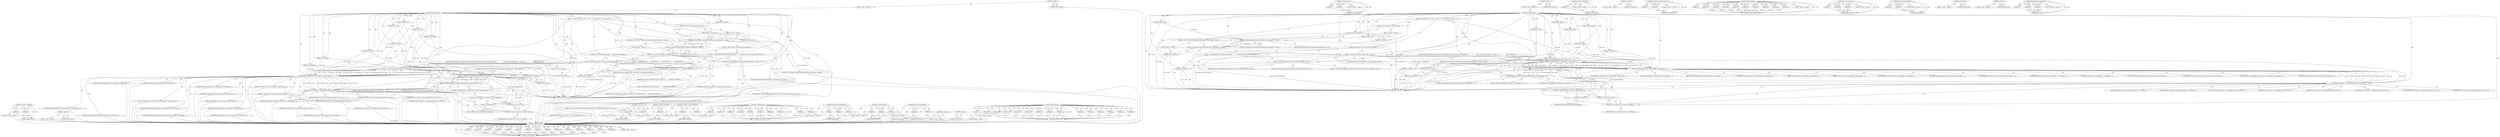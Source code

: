 digraph "ValidateTexFunc" {
vulnerable_131 [label=<(METHOD,ValidateTexFunc)>];
vulnerable_132 [label=<(PARAM,p1)>];
vulnerable_133 [label=<(PARAM,p2)>];
vulnerable_134 [label=<(PARAM,p3)>];
vulnerable_135 [label=<(PARAM,p4)>];
vulnerable_136 [label=<(PARAM,p5)>];
vulnerable_137 [label=<(PARAM,p6)>];
vulnerable_138 [label=<(PARAM,p7)>];
vulnerable_139 [label=<(PARAM,p8)>];
vulnerable_140 [label=<(PARAM,p9)>];
vulnerable_141 [label=<(PARAM,p10)>];
vulnerable_142 [label=<(PARAM,p11)>];
vulnerable_143 [label=<(PARAM,p12)>];
vulnerable_144 [label=<(PARAM,p13)>];
vulnerable_145 [label=<(PARAM,p14)>];
vulnerable_146 [label=<(PARAM,p15)>];
vulnerable_147 [label=<(BLOCK,&lt;empty&gt;,&lt;empty&gt;)>];
vulnerable_148 [label=<(METHOD_RETURN,ANY)>];
vulnerable_176 [label=<(METHOD,&lt;operator&gt;.cast)>];
vulnerable_177 [label=<(PARAM,p1)>];
vulnerable_178 [label=<(PARAM,p2)>];
vulnerable_179 [label=<(BLOCK,&lt;empty&gt;,&lt;empty&gt;)>];
vulnerable_180 [label=<(METHOD_RETURN,ANY)>];
vulnerable_6 [label=<(METHOD,&lt;global&gt;)<SUB>1</SUB>>];
vulnerable_7 [label=<(BLOCK,&lt;empty&gt;,&lt;empty&gt;)<SUB>1</SUB>>];
vulnerable_8 [label=<(METHOD,texSubImage2D)<SUB>1</SUB>>];
vulnerable_9 [label=<(PARAM,GLenum target)<SUB>1</SUB>>];
vulnerable_10 [label=<(PARAM,GLint level)<SUB>2</SUB>>];
vulnerable_11 [label=<(PARAM,GLint xoffset)<SUB>3</SUB>>];
vulnerable_12 [label=<(PARAM,GLint yoffset)<SUB>4</SUB>>];
vulnerable_13 [label=<(PARAM,GLsizei width)<SUB>5</SUB>>];
vulnerable_14 [label=<(PARAM,GLsizei height)<SUB>6</SUB>>];
vulnerable_15 [label=<(PARAM,GLenum format)<SUB>7</SUB>>];
vulnerable_16 [label=<(PARAM,GLenum type)<SUB>8</SUB>>];
vulnerable_17 [label=<(PARAM,GLintptr offset)<SUB>9</SUB>>];
vulnerable_18 [label=<(BLOCK,{
  if (isContextLost())
    return;
  if (!Val...,{
  if (isContextLost())
    return;
  if (!Val...)<SUB>9</SUB>>];
vulnerable_19 [label=<(CONTROL_STRUCTURE,IF,if (isContextLost()))<SUB>10</SUB>>];
vulnerable_20 [label=<(isContextLost,isContextLost())<SUB>10</SUB>>];
vulnerable_21 [label=<(BLOCK,&lt;empty&gt;,&lt;empty&gt;)<SUB>11</SUB>>];
vulnerable_22 [label=<(RETURN,return;,return;)<SUB>11</SUB>>];
vulnerable_23 [label=<(CONTROL_STRUCTURE,IF,if (!ValidateTexture2DBinding(&quot;texSubImage2D&quot;, target)))<SUB>12</SUB>>];
vulnerable_24 [label=<(&lt;operator&gt;.logicalNot,!ValidateTexture2DBinding(&quot;texSubImage2D&quot;, target))<SUB>12</SUB>>];
vulnerable_25 [label=<(ValidateTexture2DBinding,ValidateTexture2DBinding(&quot;texSubImage2D&quot;, target))<SUB>12</SUB>>];
vulnerable_26 [label=<(LITERAL,&quot;texSubImage2D&quot;,ValidateTexture2DBinding(&quot;texSubImage2D&quot;, target))<SUB>12</SUB>>];
vulnerable_27 [label=<(IDENTIFIER,target,ValidateTexture2DBinding(&quot;texSubImage2D&quot;, target))<SUB>12</SUB>>];
vulnerable_28 [label=<(BLOCK,&lt;empty&gt;,&lt;empty&gt;)<SUB>13</SUB>>];
vulnerable_29 [label=<(RETURN,return;,return;)<SUB>13</SUB>>];
vulnerable_30 [label=<(CONTROL_STRUCTURE,IF,if (!bound_pixel_unpack_buffer_))<SUB>14</SUB>>];
vulnerable_31 [label=<(&lt;operator&gt;.logicalNot,!bound_pixel_unpack_buffer_)<SUB>14</SUB>>];
vulnerable_32 [label=<(IDENTIFIER,bound_pixel_unpack_buffer_,!bound_pixel_unpack_buffer_)<SUB>14</SUB>>];
vulnerable_33 [label=<(BLOCK,{
    SynthesizeGLError(GL_INVALID_OPERATION, &quot;...,{
    SynthesizeGLError(GL_INVALID_OPERATION, &quot;...)<SUB>14</SUB>>];
vulnerable_34 [label=<(SynthesizeGLError,SynthesizeGLError(GL_INVALID_OPERATION, &quot;texSub...)<SUB>15</SUB>>];
vulnerable_35 [label=<(IDENTIFIER,GL_INVALID_OPERATION,SynthesizeGLError(GL_INVALID_OPERATION, &quot;texSub...)<SUB>15</SUB>>];
vulnerable_36 [label=<(LITERAL,&quot;texSubImage2D&quot;,SynthesizeGLError(GL_INVALID_OPERATION, &quot;texSub...)<SUB>15</SUB>>];
vulnerable_37 [label=<(LITERAL,&quot;no bound PIXEL_UNPACK_BUFFER&quot;,SynthesizeGLError(GL_INVALID_OPERATION, &quot;texSub...)<SUB>16</SUB>>];
vulnerable_38 [label=<(RETURN,return;,return;)<SUB>17</SUB>>];
vulnerable_39 [label=<(CONTROL_STRUCTURE,IF,if (!ValidateTexFunc(&quot;texSubImage2D&quot;, kTexSubImage, kSourceUnpackBuffer,
                        target, level, 0, width, height, 1, 0, format, type,
                        xoffset, yoffset, 0)))<SUB>19</SUB>>];
vulnerable_40 [label=<(&lt;operator&gt;.logicalNot,!ValidateTexFunc(&quot;texSubImage2D&quot;, kTexSubImage,...)<SUB>19</SUB>>];
vulnerable_41 [label=<(ValidateTexFunc,ValidateTexFunc(&quot;texSubImage2D&quot;, kTexSubImage, ...)<SUB>19</SUB>>];
vulnerable_42 [label=<(LITERAL,&quot;texSubImage2D&quot;,ValidateTexFunc(&quot;texSubImage2D&quot;, kTexSubImage, ...)<SUB>19</SUB>>];
vulnerable_43 [label=<(IDENTIFIER,kTexSubImage,ValidateTexFunc(&quot;texSubImage2D&quot;, kTexSubImage, ...)<SUB>19</SUB>>];
vulnerable_44 [label=<(IDENTIFIER,kSourceUnpackBuffer,ValidateTexFunc(&quot;texSubImage2D&quot;, kTexSubImage, ...)<SUB>19</SUB>>];
vulnerable_45 [label=<(IDENTIFIER,target,ValidateTexFunc(&quot;texSubImage2D&quot;, kTexSubImage, ...)<SUB>20</SUB>>];
vulnerable_46 [label=<(IDENTIFIER,level,ValidateTexFunc(&quot;texSubImage2D&quot;, kTexSubImage, ...)<SUB>20</SUB>>];
vulnerable_47 [label=<(LITERAL,0,ValidateTexFunc(&quot;texSubImage2D&quot;, kTexSubImage, ...)<SUB>20</SUB>>];
vulnerable_48 [label=<(IDENTIFIER,width,ValidateTexFunc(&quot;texSubImage2D&quot;, kTexSubImage, ...)<SUB>20</SUB>>];
vulnerable_49 [label=<(IDENTIFIER,height,ValidateTexFunc(&quot;texSubImage2D&quot;, kTexSubImage, ...)<SUB>20</SUB>>];
vulnerable_50 [label=<(LITERAL,1,ValidateTexFunc(&quot;texSubImage2D&quot;, kTexSubImage, ...)<SUB>20</SUB>>];
vulnerable_51 [label=<(LITERAL,0,ValidateTexFunc(&quot;texSubImage2D&quot;, kTexSubImage, ...)<SUB>20</SUB>>];
vulnerable_52 [label=<(IDENTIFIER,format,ValidateTexFunc(&quot;texSubImage2D&quot;, kTexSubImage, ...)<SUB>20</SUB>>];
vulnerable_53 [label=<(IDENTIFIER,type,ValidateTexFunc(&quot;texSubImage2D&quot;, kTexSubImage, ...)<SUB>20</SUB>>];
vulnerable_54 [label=<(IDENTIFIER,xoffset,ValidateTexFunc(&quot;texSubImage2D&quot;, kTexSubImage, ...)<SUB>21</SUB>>];
vulnerable_55 [label=<(IDENTIFIER,yoffset,ValidateTexFunc(&quot;texSubImage2D&quot;, kTexSubImage, ...)<SUB>21</SUB>>];
vulnerable_56 [label=<(LITERAL,0,ValidateTexFunc(&quot;texSubImage2D&quot;, kTexSubImage, ...)<SUB>21</SUB>>];
vulnerable_57 [label=<(BLOCK,&lt;empty&gt;,&lt;empty&gt;)<SUB>22</SUB>>];
vulnerable_58 [label=<(RETURN,return;,return;)<SUB>22</SUB>>];
vulnerable_59 [label=<(CONTROL_STRUCTURE,IF,if (!ValidateValueFitNonNegInt32(&quot;texSubImage2D&quot;, &quot;offset&quot;, offset)))<SUB>23</SUB>>];
vulnerable_60 [label=<(&lt;operator&gt;.logicalNot,!ValidateValueFitNonNegInt32(&quot;texSubImage2D&quot;, &quot;...)<SUB>23</SUB>>];
vulnerable_61 [label=<(ValidateValueFitNonNegInt32,ValidateValueFitNonNegInt32(&quot;texSubImage2D&quot;, &quot;o...)<SUB>23</SUB>>];
vulnerable_62 [label=<(LITERAL,&quot;texSubImage2D&quot;,ValidateValueFitNonNegInt32(&quot;texSubImage2D&quot;, &quot;o...)<SUB>23</SUB>>];
vulnerable_63 [label=<(LITERAL,&quot;offset&quot;,ValidateValueFitNonNegInt32(&quot;texSubImage2D&quot;, &quot;o...)<SUB>23</SUB>>];
vulnerable_64 [label=<(IDENTIFIER,offset,ValidateValueFitNonNegInt32(&quot;texSubImage2D&quot;, &quot;o...)<SUB>23</SUB>>];
vulnerable_65 [label=<(BLOCK,&lt;empty&gt;,&lt;empty&gt;)<SUB>24</SUB>>];
vulnerable_66 [label=<(RETURN,return;,return;)<SUB>24</SUB>>];
vulnerable_67 [label=<(TexSubImage2D,ContextGL()-&gt;TexSubImage2D(target, level, xoffs...)<SUB>26</SUB>>];
vulnerable_68 [label=<(&lt;operator&gt;.indirectFieldAccess,ContextGL()-&gt;TexSubImage2D)<SUB>26</SUB>>];
vulnerable_69 [label=<(ContextGL,ContextGL())<SUB>26</SUB>>];
vulnerable_70 [label=<(FIELD_IDENTIFIER,TexSubImage2D,TexSubImage2D)<SUB>26</SUB>>];
vulnerable_71 [label=<(IDENTIFIER,target,ContextGL()-&gt;TexSubImage2D(target, level, xoffs...)<SUB>26</SUB>>];
vulnerable_72 [label=<(IDENTIFIER,level,ContextGL()-&gt;TexSubImage2D(target, level, xoffs...)<SUB>26</SUB>>];
vulnerable_73 [label=<(IDENTIFIER,xoffset,ContextGL()-&gt;TexSubImage2D(target, level, xoffs...)<SUB>26</SUB>>];
vulnerable_74 [label=<(IDENTIFIER,yoffset,ContextGL()-&gt;TexSubImage2D(target, level, xoffs...)<SUB>26</SUB>>];
vulnerable_75 [label=<(IDENTIFIER,width,ContextGL()-&gt;TexSubImage2D(target, level, xoffs...)<SUB>26</SUB>>];
vulnerable_76 [label=<(IDENTIFIER,height,ContextGL()-&gt;TexSubImage2D(target, level, xoffs...)<SUB>26</SUB>>];
vulnerable_77 [label=<(IDENTIFIER,format,ContextGL()-&gt;TexSubImage2D(target, level, xoffs...)<SUB>27</SUB>>];
vulnerable_78 [label=<(IDENTIFIER,type,ContextGL()-&gt;TexSubImage2D(target, level, xoffs...)<SUB>27</SUB>>];
vulnerable_79 [label=<(&lt;operator&gt;.cast,reinterpret_cast&lt;const void*&gt;(offset))<SUB>28</SUB>>];
vulnerable_80 [label=<(UNKNOWN,const void*,const void*)<SUB>28</SUB>>];
vulnerable_81 [label=<(IDENTIFIER,offset,reinterpret_cast&lt;const void*&gt;(offset))<SUB>28</SUB>>];
vulnerable_82 [label=<(METHOD_RETURN,void)<SUB>1</SUB>>];
vulnerable_84 [label=<(METHOD_RETURN,ANY)<SUB>1</SUB>>];
vulnerable_116 [label=<(METHOD,&lt;operator&gt;.logicalNot)>];
vulnerable_117 [label=<(PARAM,p1)>];
vulnerable_118 [label=<(BLOCK,&lt;empty&gt;,&lt;empty&gt;)>];
vulnerable_119 [label=<(METHOD_RETURN,ANY)>];
vulnerable_173 [label=<(METHOD,ContextGL)>];
vulnerable_174 [label=<(BLOCK,&lt;empty&gt;,&lt;empty&gt;)>];
vulnerable_175 [label=<(METHOD_RETURN,ANY)>];
vulnerable_168 [label=<(METHOD,&lt;operator&gt;.indirectFieldAccess)>];
vulnerable_169 [label=<(PARAM,p1)>];
vulnerable_170 [label=<(PARAM,p2)>];
vulnerable_171 [label=<(BLOCK,&lt;empty&gt;,&lt;empty&gt;)>];
vulnerable_172 [label=<(METHOD_RETURN,ANY)>];
vulnerable_155 [label=<(METHOD,TexSubImage2D)>];
vulnerable_156 [label=<(PARAM,p1)>];
vulnerable_157 [label=<(PARAM,p2)>];
vulnerable_158 [label=<(PARAM,p3)>];
vulnerable_159 [label=<(PARAM,p4)>];
vulnerable_160 [label=<(PARAM,p5)>];
vulnerable_161 [label=<(PARAM,p6)>];
vulnerable_162 [label=<(PARAM,p7)>];
vulnerable_163 [label=<(PARAM,p8)>];
vulnerable_164 [label=<(PARAM,p9)>];
vulnerable_165 [label=<(PARAM,p10)>];
vulnerable_166 [label=<(BLOCK,&lt;empty&gt;,&lt;empty&gt;)>];
vulnerable_167 [label=<(METHOD_RETURN,ANY)>];
vulnerable_125 [label=<(METHOD,SynthesizeGLError)>];
vulnerable_126 [label=<(PARAM,p1)>];
vulnerable_127 [label=<(PARAM,p2)>];
vulnerable_128 [label=<(PARAM,p3)>];
vulnerable_129 [label=<(BLOCK,&lt;empty&gt;,&lt;empty&gt;)>];
vulnerable_130 [label=<(METHOD_RETURN,ANY)>];
vulnerable_120 [label=<(METHOD,ValidateTexture2DBinding)>];
vulnerable_121 [label=<(PARAM,p1)>];
vulnerable_122 [label=<(PARAM,p2)>];
vulnerable_123 [label=<(BLOCK,&lt;empty&gt;,&lt;empty&gt;)>];
vulnerable_124 [label=<(METHOD_RETURN,ANY)>];
vulnerable_113 [label=<(METHOD,isContextLost)>];
vulnerable_114 [label=<(BLOCK,&lt;empty&gt;,&lt;empty&gt;)>];
vulnerable_115 [label=<(METHOD_RETURN,ANY)>];
vulnerable_107 [label=<(METHOD,&lt;global&gt;)<SUB>1</SUB>>];
vulnerable_108 [label=<(BLOCK,&lt;empty&gt;,&lt;empty&gt;)>];
vulnerable_109 [label=<(METHOD_RETURN,ANY)>];
vulnerable_149 [label=<(METHOD,ValidateValueFitNonNegInt32)>];
vulnerable_150 [label=<(PARAM,p1)>];
vulnerable_151 [label=<(PARAM,p2)>];
vulnerable_152 [label=<(PARAM,p3)>];
vulnerable_153 [label=<(BLOCK,&lt;empty&gt;,&lt;empty&gt;)>];
vulnerable_154 [label=<(METHOD_RETURN,ANY)>];
fixed_143 [label=<(METHOD,&lt;operator&gt;.logicalOr)>];
fixed_144 [label=<(PARAM,p1)>];
fixed_145 [label=<(PARAM,p2)>];
fixed_146 [label=<(BLOCK,&lt;empty&gt;,&lt;empty&gt;)>];
fixed_147 [label=<(METHOD_RETURN,ANY)>];
fixed_190 [label=<(METHOD,ContextGL)>];
fixed_191 [label=<(BLOCK,&lt;empty&gt;,&lt;empty&gt;)>];
fixed_192 [label=<(METHOD_RETURN,ANY)>];
fixed_6 [label=<(METHOD,&lt;global&gt;)<SUB>1</SUB>>];
fixed_7 [label=<(BLOCK,&lt;empty&gt;,&lt;empty&gt;)<SUB>1</SUB>>];
fixed_8 [label=<(METHOD,texSubImage2D)<SUB>1</SUB>>];
fixed_9 [label=<(PARAM,GLenum target)<SUB>1</SUB>>];
fixed_10 [label=<(PARAM,GLint level)<SUB>2</SUB>>];
fixed_11 [label=<(PARAM,GLint xoffset)<SUB>3</SUB>>];
fixed_12 [label=<(PARAM,GLint yoffset)<SUB>4</SUB>>];
fixed_13 [label=<(PARAM,GLsizei width)<SUB>5</SUB>>];
fixed_14 [label=<(PARAM,GLsizei height)<SUB>6</SUB>>];
fixed_15 [label=<(PARAM,GLenum format)<SUB>7</SUB>>];
fixed_16 [label=<(PARAM,GLenum type)<SUB>8</SUB>>];
fixed_17 [label=<(PARAM,GLintptr offset)<SUB>9</SUB>>];
fixed_18 [label=<(BLOCK,{
  if (isContextLost())
    return;
  if (!Val...,{
  if (isContextLost())
    return;
  if (!Val...)<SUB>9</SUB>>];
fixed_19 [label=<(CONTROL_STRUCTURE,IF,if (isContextLost()))<SUB>10</SUB>>];
fixed_20 [label=<(isContextLost,isContextLost())<SUB>10</SUB>>];
fixed_21 [label=<(BLOCK,&lt;empty&gt;,&lt;empty&gt;)<SUB>11</SUB>>];
fixed_22 [label=<(RETURN,return;,return;)<SUB>11</SUB>>];
fixed_23 [label=<(CONTROL_STRUCTURE,IF,if (!ValidateTexture2DBinding(&quot;texSubImage2D&quot;, target)))<SUB>12</SUB>>];
fixed_24 [label=<(&lt;operator&gt;.logicalNot,!ValidateTexture2DBinding(&quot;texSubImage2D&quot;, target))<SUB>12</SUB>>];
fixed_25 [label=<(ValidateTexture2DBinding,ValidateTexture2DBinding(&quot;texSubImage2D&quot;, target))<SUB>12</SUB>>];
fixed_26 [label=<(LITERAL,&quot;texSubImage2D&quot;,ValidateTexture2DBinding(&quot;texSubImage2D&quot;, target))<SUB>12</SUB>>];
fixed_27 [label=<(IDENTIFIER,target,ValidateTexture2DBinding(&quot;texSubImage2D&quot;, target))<SUB>12</SUB>>];
fixed_28 [label=<(BLOCK,&lt;empty&gt;,&lt;empty&gt;)<SUB>13</SUB>>];
fixed_29 [label=<(RETURN,return;,return;)<SUB>13</SUB>>];
fixed_30 [label=<(CONTROL_STRUCTURE,IF,if (!bound_pixel_unpack_buffer_))<SUB>14</SUB>>];
fixed_31 [label=<(&lt;operator&gt;.logicalNot,!bound_pixel_unpack_buffer_)<SUB>14</SUB>>];
fixed_32 [label=<(IDENTIFIER,bound_pixel_unpack_buffer_,!bound_pixel_unpack_buffer_)<SUB>14</SUB>>];
fixed_33 [label=<(BLOCK,{
    SynthesizeGLError(GL_INVALID_OPERATION, &quot;...,{
    SynthesizeGLError(GL_INVALID_OPERATION, &quot;...)<SUB>14</SUB>>];
fixed_34 [label=<(SynthesizeGLError,SynthesizeGLError(GL_INVALID_OPERATION, &quot;texSub...)<SUB>15</SUB>>];
fixed_35 [label=<(IDENTIFIER,GL_INVALID_OPERATION,SynthesizeGLError(GL_INVALID_OPERATION, &quot;texSub...)<SUB>15</SUB>>];
fixed_36 [label=<(LITERAL,&quot;texSubImage2D&quot;,SynthesizeGLError(GL_INVALID_OPERATION, &quot;texSub...)<SUB>15</SUB>>];
fixed_37 [label=<(LITERAL,&quot;no bound PIXEL_UNPACK_BUFFER&quot;,SynthesizeGLError(GL_INVALID_OPERATION, &quot;texSub...)<SUB>16</SUB>>];
fixed_38 [label=<(RETURN,return;,return;)<SUB>17</SUB>>];
fixed_39 [label=<(CONTROL_STRUCTURE,IF,if (unpack_flip_y_ || unpack_premultiply_alpha_))<SUB>19</SUB>>];
fixed_40 [label=<(&lt;operator&gt;.logicalOr,unpack_flip_y_ || unpack_premultiply_alpha_)<SUB>19</SUB>>];
fixed_41 [label=<(IDENTIFIER,unpack_flip_y_,unpack_flip_y_ || unpack_premultiply_alpha_)<SUB>19</SUB>>];
fixed_42 [label=<(IDENTIFIER,unpack_premultiply_alpha_,unpack_flip_y_ || unpack_premultiply_alpha_)<SUB>19</SUB>>];
fixed_43 [label=<(BLOCK,{
    SynthesizeGLError(
        GL_INVALID_OPE...,{
    SynthesizeGLError(
        GL_INVALID_OPE...)<SUB>19</SUB>>];
fixed_44 [label=<(SynthesizeGLError,SynthesizeGLError(
        GL_INVALID_OPERATION...)<SUB>20</SUB>>];
fixed_45 [label=<(IDENTIFIER,GL_INVALID_OPERATION,SynthesizeGLError(
        GL_INVALID_OPERATION...)<SUB>21</SUB>>];
fixed_46 [label=<(LITERAL,&quot;texSubImage2D&quot;,SynthesizeGLError(
        GL_INVALID_OPERATION...)<SUB>21</SUB>>];
fixed_47 [label=<(LITERAL,&quot;FLIP_Y or PREMULTIPLY_ALPHA isn't allowed whil...,SynthesizeGLError(
        GL_INVALID_OPERATION...)<SUB>22</SUB>>];
fixed_48 [label=<(RETURN,return;,return;)<SUB>23</SUB>>];
fixed_49 [label=<(CONTROL_STRUCTURE,IF,if (!ValidateTexFunc(&quot;texSubImage2D&quot;, kTexSubImage, kSourceUnpackBuffer,
                        target, level, 0, width, height, 1, 0, format, type,
                        xoffset, yoffset, 0)))<SUB>25</SUB>>];
fixed_50 [label=<(&lt;operator&gt;.logicalNot,!ValidateTexFunc(&quot;texSubImage2D&quot;, kTexSubImage,...)<SUB>25</SUB>>];
fixed_51 [label=<(ValidateTexFunc,ValidateTexFunc(&quot;texSubImage2D&quot;, kTexSubImage, ...)<SUB>25</SUB>>];
fixed_52 [label=<(LITERAL,&quot;texSubImage2D&quot;,ValidateTexFunc(&quot;texSubImage2D&quot;, kTexSubImage, ...)<SUB>25</SUB>>];
fixed_53 [label=<(IDENTIFIER,kTexSubImage,ValidateTexFunc(&quot;texSubImage2D&quot;, kTexSubImage, ...)<SUB>25</SUB>>];
fixed_54 [label=<(IDENTIFIER,kSourceUnpackBuffer,ValidateTexFunc(&quot;texSubImage2D&quot;, kTexSubImage, ...)<SUB>25</SUB>>];
fixed_55 [label=<(IDENTIFIER,target,ValidateTexFunc(&quot;texSubImage2D&quot;, kTexSubImage, ...)<SUB>26</SUB>>];
fixed_56 [label=<(IDENTIFIER,level,ValidateTexFunc(&quot;texSubImage2D&quot;, kTexSubImage, ...)<SUB>26</SUB>>];
fixed_57 [label=<(LITERAL,0,ValidateTexFunc(&quot;texSubImage2D&quot;, kTexSubImage, ...)<SUB>26</SUB>>];
fixed_58 [label=<(IDENTIFIER,width,ValidateTexFunc(&quot;texSubImage2D&quot;, kTexSubImage, ...)<SUB>26</SUB>>];
fixed_59 [label=<(IDENTIFIER,height,ValidateTexFunc(&quot;texSubImage2D&quot;, kTexSubImage, ...)<SUB>26</SUB>>];
fixed_60 [label=<(LITERAL,1,ValidateTexFunc(&quot;texSubImage2D&quot;, kTexSubImage, ...)<SUB>26</SUB>>];
fixed_61 [label=<(LITERAL,0,ValidateTexFunc(&quot;texSubImage2D&quot;, kTexSubImage, ...)<SUB>26</SUB>>];
fixed_62 [label=<(IDENTIFIER,format,ValidateTexFunc(&quot;texSubImage2D&quot;, kTexSubImage, ...)<SUB>26</SUB>>];
fixed_63 [label=<(IDENTIFIER,type,ValidateTexFunc(&quot;texSubImage2D&quot;, kTexSubImage, ...)<SUB>26</SUB>>];
fixed_64 [label=<(IDENTIFIER,xoffset,ValidateTexFunc(&quot;texSubImage2D&quot;, kTexSubImage, ...)<SUB>27</SUB>>];
fixed_65 [label=<(IDENTIFIER,yoffset,ValidateTexFunc(&quot;texSubImage2D&quot;, kTexSubImage, ...)<SUB>27</SUB>>];
fixed_66 [label=<(LITERAL,0,ValidateTexFunc(&quot;texSubImage2D&quot;, kTexSubImage, ...)<SUB>27</SUB>>];
fixed_67 [label=<(BLOCK,&lt;empty&gt;,&lt;empty&gt;)<SUB>28</SUB>>];
fixed_68 [label=<(RETURN,return;,return;)<SUB>28</SUB>>];
fixed_69 [label=<(CONTROL_STRUCTURE,IF,if (!ValidateValueFitNonNegInt32(&quot;texSubImage2D&quot;, &quot;offset&quot;, offset)))<SUB>29</SUB>>];
fixed_70 [label=<(&lt;operator&gt;.logicalNot,!ValidateValueFitNonNegInt32(&quot;texSubImage2D&quot;, &quot;...)<SUB>29</SUB>>];
fixed_71 [label=<(ValidateValueFitNonNegInt32,ValidateValueFitNonNegInt32(&quot;texSubImage2D&quot;, &quot;o...)<SUB>29</SUB>>];
fixed_72 [label=<(LITERAL,&quot;texSubImage2D&quot;,ValidateValueFitNonNegInt32(&quot;texSubImage2D&quot;, &quot;o...)<SUB>29</SUB>>];
fixed_73 [label=<(LITERAL,&quot;offset&quot;,ValidateValueFitNonNegInt32(&quot;texSubImage2D&quot;, &quot;o...)<SUB>29</SUB>>];
fixed_74 [label=<(IDENTIFIER,offset,ValidateValueFitNonNegInt32(&quot;texSubImage2D&quot;, &quot;o...)<SUB>29</SUB>>];
fixed_75 [label=<(BLOCK,&lt;empty&gt;,&lt;empty&gt;)<SUB>30</SUB>>];
fixed_76 [label=<(RETURN,return;,return;)<SUB>30</SUB>>];
fixed_77 [label=<(TexSubImage2D,ContextGL()-&gt;TexSubImage2D(target, level, xoffs...)<SUB>32</SUB>>];
fixed_78 [label=<(&lt;operator&gt;.indirectFieldAccess,ContextGL()-&gt;TexSubImage2D)<SUB>32</SUB>>];
fixed_79 [label=<(ContextGL,ContextGL())<SUB>32</SUB>>];
fixed_80 [label=<(FIELD_IDENTIFIER,TexSubImage2D,TexSubImage2D)<SUB>32</SUB>>];
fixed_81 [label=<(IDENTIFIER,target,ContextGL()-&gt;TexSubImage2D(target, level, xoffs...)<SUB>32</SUB>>];
fixed_82 [label=<(IDENTIFIER,level,ContextGL()-&gt;TexSubImage2D(target, level, xoffs...)<SUB>32</SUB>>];
fixed_83 [label=<(IDENTIFIER,xoffset,ContextGL()-&gt;TexSubImage2D(target, level, xoffs...)<SUB>32</SUB>>];
fixed_84 [label=<(IDENTIFIER,yoffset,ContextGL()-&gt;TexSubImage2D(target, level, xoffs...)<SUB>32</SUB>>];
fixed_85 [label=<(IDENTIFIER,width,ContextGL()-&gt;TexSubImage2D(target, level, xoffs...)<SUB>32</SUB>>];
fixed_86 [label=<(IDENTIFIER,height,ContextGL()-&gt;TexSubImage2D(target, level, xoffs...)<SUB>32</SUB>>];
fixed_87 [label=<(IDENTIFIER,format,ContextGL()-&gt;TexSubImage2D(target, level, xoffs...)<SUB>33</SUB>>];
fixed_88 [label=<(IDENTIFIER,type,ContextGL()-&gt;TexSubImage2D(target, level, xoffs...)<SUB>33</SUB>>];
fixed_89 [label=<(&lt;operator&gt;.cast,reinterpret_cast&lt;const void*&gt;(offset))<SUB>34</SUB>>];
fixed_90 [label=<(UNKNOWN,const void*,const void*)<SUB>34</SUB>>];
fixed_91 [label=<(IDENTIFIER,offset,reinterpret_cast&lt;const void*&gt;(offset))<SUB>34</SUB>>];
fixed_92 [label=<(METHOD_RETURN,void)<SUB>1</SUB>>];
fixed_94 [label=<(METHOD_RETURN,ANY)<SUB>1</SUB>>];
fixed_193 [label=<(METHOD,&lt;operator&gt;.cast)>];
fixed_194 [label=<(PARAM,p1)>];
fixed_195 [label=<(PARAM,p2)>];
fixed_196 [label=<(BLOCK,&lt;empty&gt;,&lt;empty&gt;)>];
fixed_197 [label=<(METHOD_RETURN,ANY)>];
fixed_128 [label=<(METHOD,&lt;operator&gt;.logicalNot)>];
fixed_129 [label=<(PARAM,p1)>];
fixed_130 [label=<(BLOCK,&lt;empty&gt;,&lt;empty&gt;)>];
fixed_131 [label=<(METHOD_RETURN,ANY)>];
fixed_185 [label=<(METHOD,&lt;operator&gt;.indirectFieldAccess)>];
fixed_186 [label=<(PARAM,p1)>];
fixed_187 [label=<(PARAM,p2)>];
fixed_188 [label=<(BLOCK,&lt;empty&gt;,&lt;empty&gt;)>];
fixed_189 [label=<(METHOD_RETURN,ANY)>];
fixed_172 [label=<(METHOD,TexSubImage2D)>];
fixed_173 [label=<(PARAM,p1)>];
fixed_174 [label=<(PARAM,p2)>];
fixed_175 [label=<(PARAM,p3)>];
fixed_176 [label=<(PARAM,p4)>];
fixed_177 [label=<(PARAM,p5)>];
fixed_178 [label=<(PARAM,p6)>];
fixed_179 [label=<(PARAM,p7)>];
fixed_180 [label=<(PARAM,p8)>];
fixed_181 [label=<(PARAM,p9)>];
fixed_182 [label=<(PARAM,p10)>];
fixed_183 [label=<(BLOCK,&lt;empty&gt;,&lt;empty&gt;)>];
fixed_184 [label=<(METHOD_RETURN,ANY)>];
fixed_166 [label=<(METHOD,ValidateValueFitNonNegInt32)>];
fixed_167 [label=<(PARAM,p1)>];
fixed_168 [label=<(PARAM,p2)>];
fixed_169 [label=<(PARAM,p3)>];
fixed_170 [label=<(BLOCK,&lt;empty&gt;,&lt;empty&gt;)>];
fixed_171 [label=<(METHOD_RETURN,ANY)>];
fixed_137 [label=<(METHOD,SynthesizeGLError)>];
fixed_138 [label=<(PARAM,p1)>];
fixed_139 [label=<(PARAM,p2)>];
fixed_140 [label=<(PARAM,p3)>];
fixed_141 [label=<(BLOCK,&lt;empty&gt;,&lt;empty&gt;)>];
fixed_142 [label=<(METHOD_RETURN,ANY)>];
fixed_132 [label=<(METHOD,ValidateTexture2DBinding)>];
fixed_133 [label=<(PARAM,p1)>];
fixed_134 [label=<(PARAM,p2)>];
fixed_135 [label=<(BLOCK,&lt;empty&gt;,&lt;empty&gt;)>];
fixed_136 [label=<(METHOD_RETURN,ANY)>];
fixed_125 [label=<(METHOD,isContextLost)>];
fixed_126 [label=<(BLOCK,&lt;empty&gt;,&lt;empty&gt;)>];
fixed_127 [label=<(METHOD_RETURN,ANY)>];
fixed_119 [label=<(METHOD,&lt;global&gt;)<SUB>1</SUB>>];
fixed_120 [label=<(BLOCK,&lt;empty&gt;,&lt;empty&gt;)>];
fixed_121 [label=<(METHOD_RETURN,ANY)>];
fixed_148 [label=<(METHOD,ValidateTexFunc)>];
fixed_149 [label=<(PARAM,p1)>];
fixed_150 [label=<(PARAM,p2)>];
fixed_151 [label=<(PARAM,p3)>];
fixed_152 [label=<(PARAM,p4)>];
fixed_153 [label=<(PARAM,p5)>];
fixed_154 [label=<(PARAM,p6)>];
fixed_155 [label=<(PARAM,p7)>];
fixed_156 [label=<(PARAM,p8)>];
fixed_157 [label=<(PARAM,p9)>];
fixed_158 [label=<(PARAM,p10)>];
fixed_159 [label=<(PARAM,p11)>];
fixed_160 [label=<(PARAM,p12)>];
fixed_161 [label=<(PARAM,p13)>];
fixed_162 [label=<(PARAM,p14)>];
fixed_163 [label=<(PARAM,p15)>];
fixed_164 [label=<(BLOCK,&lt;empty&gt;,&lt;empty&gt;)>];
fixed_165 [label=<(METHOD_RETURN,ANY)>];
vulnerable_131 -> vulnerable_132  [key=0, label="AST: "];
vulnerable_131 -> vulnerable_132  [key=1, label="DDG: "];
vulnerable_131 -> vulnerable_147  [key=0, label="AST: "];
vulnerable_131 -> vulnerable_133  [key=0, label="AST: "];
vulnerable_131 -> vulnerable_133  [key=1, label="DDG: "];
vulnerable_131 -> vulnerable_148  [key=0, label="AST: "];
vulnerable_131 -> vulnerable_148  [key=1, label="CFG: "];
vulnerable_131 -> vulnerable_134  [key=0, label="AST: "];
vulnerable_131 -> vulnerable_134  [key=1, label="DDG: "];
vulnerable_131 -> vulnerable_135  [key=0, label="AST: "];
vulnerable_131 -> vulnerable_135  [key=1, label="DDG: "];
vulnerable_131 -> vulnerable_136  [key=0, label="AST: "];
vulnerable_131 -> vulnerable_136  [key=1, label="DDG: "];
vulnerable_131 -> vulnerable_137  [key=0, label="AST: "];
vulnerable_131 -> vulnerable_137  [key=1, label="DDG: "];
vulnerable_131 -> vulnerable_138  [key=0, label="AST: "];
vulnerable_131 -> vulnerable_138  [key=1, label="DDG: "];
vulnerable_131 -> vulnerable_139  [key=0, label="AST: "];
vulnerable_131 -> vulnerable_139  [key=1, label="DDG: "];
vulnerable_131 -> vulnerable_140  [key=0, label="AST: "];
vulnerable_131 -> vulnerable_140  [key=1, label="DDG: "];
vulnerable_131 -> vulnerable_141  [key=0, label="AST: "];
vulnerable_131 -> vulnerable_141  [key=1, label="DDG: "];
vulnerable_131 -> vulnerable_142  [key=0, label="AST: "];
vulnerable_131 -> vulnerable_142  [key=1, label="DDG: "];
vulnerable_131 -> vulnerable_143  [key=0, label="AST: "];
vulnerable_131 -> vulnerable_143  [key=1, label="DDG: "];
vulnerable_131 -> vulnerable_144  [key=0, label="AST: "];
vulnerable_131 -> vulnerable_144  [key=1, label="DDG: "];
vulnerable_131 -> vulnerable_145  [key=0, label="AST: "];
vulnerable_131 -> vulnerable_145  [key=1, label="DDG: "];
vulnerable_131 -> vulnerable_146  [key=0, label="AST: "];
vulnerable_131 -> vulnerable_146  [key=1, label="DDG: "];
vulnerable_132 -> vulnerable_148  [key=0, label="DDG: p1"];
vulnerable_133 -> vulnerable_148  [key=0, label="DDG: p2"];
vulnerable_134 -> vulnerable_148  [key=0, label="DDG: p3"];
vulnerable_135 -> vulnerable_148  [key=0, label="DDG: p4"];
vulnerable_136 -> vulnerable_148  [key=0, label="DDG: p5"];
vulnerable_137 -> vulnerable_148  [key=0, label="DDG: p6"];
vulnerable_138 -> vulnerable_148  [key=0, label="DDG: p7"];
vulnerable_139 -> vulnerable_148  [key=0, label="DDG: p8"];
vulnerable_140 -> vulnerable_148  [key=0, label="DDG: p9"];
vulnerable_141 -> vulnerable_148  [key=0, label="DDG: p10"];
vulnerable_142 -> vulnerable_148  [key=0, label="DDG: p11"];
vulnerable_143 -> vulnerable_148  [key=0, label="DDG: p12"];
vulnerable_144 -> vulnerable_148  [key=0, label="DDG: p13"];
vulnerable_145 -> vulnerable_148  [key=0, label="DDG: p14"];
vulnerable_146 -> vulnerable_148  [key=0, label="DDG: p15"];
vulnerable_176 -> vulnerable_177  [key=0, label="AST: "];
vulnerable_176 -> vulnerable_177  [key=1, label="DDG: "];
vulnerable_176 -> vulnerable_179  [key=0, label="AST: "];
vulnerable_176 -> vulnerable_178  [key=0, label="AST: "];
vulnerable_176 -> vulnerable_178  [key=1, label="DDG: "];
vulnerable_176 -> vulnerable_180  [key=0, label="AST: "];
vulnerable_176 -> vulnerable_180  [key=1, label="CFG: "];
vulnerable_177 -> vulnerable_180  [key=0, label="DDG: p1"];
vulnerable_178 -> vulnerable_180  [key=0, label="DDG: p2"];
vulnerable_6 -> vulnerable_7  [key=0, label="AST: "];
vulnerable_6 -> vulnerable_84  [key=0, label="AST: "];
vulnerable_6 -> vulnerable_84  [key=1, label="CFG: "];
vulnerable_7 -> vulnerable_8  [key=0, label="AST: "];
vulnerable_8 -> vulnerable_9  [key=0, label="AST: "];
vulnerable_8 -> vulnerable_9  [key=1, label="DDG: "];
vulnerable_8 -> vulnerable_10  [key=0, label="AST: "];
vulnerable_8 -> vulnerable_10  [key=1, label="DDG: "];
vulnerable_8 -> vulnerable_11  [key=0, label="AST: "];
vulnerable_8 -> vulnerable_11  [key=1, label="DDG: "];
vulnerable_8 -> vulnerable_12  [key=0, label="AST: "];
vulnerable_8 -> vulnerable_12  [key=1, label="DDG: "];
vulnerable_8 -> vulnerable_13  [key=0, label="AST: "];
vulnerable_8 -> vulnerable_13  [key=1, label="DDG: "];
vulnerable_8 -> vulnerable_14  [key=0, label="AST: "];
vulnerable_8 -> vulnerable_14  [key=1, label="DDG: "];
vulnerable_8 -> vulnerable_15  [key=0, label="AST: "];
vulnerable_8 -> vulnerable_15  [key=1, label="DDG: "];
vulnerable_8 -> vulnerable_16  [key=0, label="AST: "];
vulnerable_8 -> vulnerable_16  [key=1, label="DDG: "];
vulnerable_8 -> vulnerable_17  [key=0, label="AST: "];
vulnerable_8 -> vulnerable_17  [key=1, label="DDG: "];
vulnerable_8 -> vulnerable_18  [key=0, label="AST: "];
vulnerable_8 -> vulnerable_82  [key=0, label="AST: "];
vulnerable_8 -> vulnerable_20  [key=0, label="CFG: "];
vulnerable_8 -> vulnerable_20  [key=1, label="DDG: "];
vulnerable_8 -> vulnerable_67  [key=0, label="DDG: "];
vulnerable_8 -> vulnerable_22  [key=0, label="DDG: "];
vulnerable_8 -> vulnerable_29  [key=0, label="DDG: "];
vulnerable_8 -> vulnerable_31  [key=0, label="DDG: "];
vulnerable_8 -> vulnerable_38  [key=0, label="DDG: "];
vulnerable_8 -> vulnerable_58  [key=0, label="DDG: "];
vulnerable_8 -> vulnerable_66  [key=0, label="DDG: "];
vulnerable_8 -> vulnerable_79  [key=0, label="DDG: "];
vulnerable_8 -> vulnerable_25  [key=0, label="DDG: "];
vulnerable_8 -> vulnerable_34  [key=0, label="DDG: "];
vulnerable_8 -> vulnerable_41  [key=0, label="DDG: "];
vulnerable_8 -> vulnerable_61  [key=0, label="DDG: "];
vulnerable_9 -> vulnerable_82  [key=0, label="DDG: target"];
vulnerable_9 -> vulnerable_25  [key=0, label="DDG: target"];
vulnerable_10 -> vulnerable_82  [key=0, label="DDG: level"];
vulnerable_10 -> vulnerable_41  [key=0, label="DDG: level"];
vulnerable_11 -> vulnerable_82  [key=0, label="DDG: xoffset"];
vulnerable_11 -> vulnerable_41  [key=0, label="DDG: xoffset"];
vulnerable_12 -> vulnerable_82  [key=0, label="DDG: yoffset"];
vulnerable_12 -> vulnerable_41  [key=0, label="DDG: yoffset"];
vulnerable_13 -> vulnerable_82  [key=0, label="DDG: width"];
vulnerable_13 -> vulnerable_41  [key=0, label="DDG: width"];
vulnerable_14 -> vulnerable_82  [key=0, label="DDG: height"];
vulnerable_14 -> vulnerable_41  [key=0, label="DDG: height"];
vulnerable_15 -> vulnerable_82  [key=0, label="DDG: format"];
vulnerable_15 -> vulnerable_41  [key=0, label="DDG: format"];
vulnerable_16 -> vulnerable_82  [key=0, label="DDG: type"];
vulnerable_16 -> vulnerable_41  [key=0, label="DDG: type"];
vulnerable_17 -> vulnerable_82  [key=0, label="DDG: offset"];
vulnerable_17 -> vulnerable_61  [key=0, label="DDG: offset"];
vulnerable_18 -> vulnerable_19  [key=0, label="AST: "];
vulnerable_18 -> vulnerable_23  [key=0, label="AST: "];
vulnerable_18 -> vulnerable_30  [key=0, label="AST: "];
vulnerable_18 -> vulnerable_39  [key=0, label="AST: "];
vulnerable_18 -> vulnerable_59  [key=0, label="AST: "];
vulnerable_18 -> vulnerable_67  [key=0, label="AST: "];
vulnerable_19 -> vulnerable_20  [key=0, label="AST: "];
vulnerable_19 -> vulnerable_21  [key=0, label="AST: "];
vulnerable_20 -> vulnerable_22  [key=0, label="CFG: "];
vulnerable_20 -> vulnerable_22  [key=1, label="CDG: "];
vulnerable_20 -> vulnerable_25  [key=0, label="CFG: "];
vulnerable_20 -> vulnerable_25  [key=1, label="CDG: "];
vulnerable_20 -> vulnerable_82  [key=0, label="DDG: isContextLost()"];
vulnerable_20 -> vulnerable_24  [key=0, label="CDG: "];
vulnerable_21 -> vulnerable_22  [key=0, label="AST: "];
vulnerable_22 -> vulnerable_82  [key=0, label="CFG: "];
vulnerable_22 -> vulnerable_82  [key=1, label="DDG: &lt;RET&gt;"];
vulnerable_23 -> vulnerable_24  [key=0, label="AST: "];
vulnerable_23 -> vulnerable_28  [key=0, label="AST: "];
vulnerable_24 -> vulnerable_25  [key=0, label="AST: "];
vulnerable_24 -> vulnerable_29  [key=0, label="CFG: "];
vulnerable_24 -> vulnerable_29  [key=1, label="CDG: "];
vulnerable_24 -> vulnerable_31  [key=0, label="CFG: "];
vulnerable_24 -> vulnerable_31  [key=1, label="CDG: "];
vulnerable_25 -> vulnerable_26  [key=0, label="AST: "];
vulnerable_25 -> vulnerable_27  [key=0, label="AST: "];
vulnerable_25 -> vulnerable_24  [key=0, label="CFG: "];
vulnerable_25 -> vulnerable_24  [key=1, label="DDG: &quot;texSubImage2D&quot;"];
vulnerable_25 -> vulnerable_24  [key=2, label="DDG: target"];
vulnerable_25 -> vulnerable_41  [key=0, label="DDG: target"];
vulnerable_28 -> vulnerable_29  [key=0, label="AST: "];
vulnerable_29 -> vulnerable_82  [key=0, label="CFG: "];
vulnerable_29 -> vulnerable_82  [key=1, label="DDG: &lt;RET&gt;"];
vulnerable_30 -> vulnerable_31  [key=0, label="AST: "];
vulnerable_30 -> vulnerable_33  [key=0, label="AST: "];
vulnerable_31 -> vulnerable_32  [key=0, label="AST: "];
vulnerable_31 -> vulnerable_34  [key=0, label="CFG: "];
vulnerable_31 -> vulnerable_34  [key=1, label="CDG: "];
vulnerable_31 -> vulnerable_41  [key=0, label="CFG: "];
vulnerable_31 -> vulnerable_41  [key=1, label="CDG: "];
vulnerable_31 -> vulnerable_82  [key=0, label="DDG: bound_pixel_unpack_buffer_"];
vulnerable_31 -> vulnerable_38  [key=0, label="CDG: "];
vulnerable_31 -> vulnerable_40  [key=0, label="CDG: "];
vulnerable_33 -> vulnerable_34  [key=0, label="AST: "];
vulnerable_33 -> vulnerable_38  [key=0, label="AST: "];
vulnerable_34 -> vulnerable_35  [key=0, label="AST: "];
vulnerable_34 -> vulnerable_36  [key=0, label="AST: "];
vulnerable_34 -> vulnerable_37  [key=0, label="AST: "];
vulnerable_34 -> vulnerable_38  [key=0, label="CFG: "];
vulnerable_34 -> vulnerable_82  [key=0, label="DDG: GL_INVALID_OPERATION"];
vulnerable_38 -> vulnerable_82  [key=0, label="CFG: "];
vulnerable_38 -> vulnerable_82  [key=1, label="DDG: &lt;RET&gt;"];
vulnerable_39 -> vulnerable_40  [key=0, label="AST: "];
vulnerable_39 -> vulnerable_57  [key=0, label="AST: "];
vulnerable_40 -> vulnerable_41  [key=0, label="AST: "];
vulnerable_40 -> vulnerable_58  [key=0, label="CFG: "];
vulnerable_40 -> vulnerable_58  [key=1, label="CDG: "];
vulnerable_40 -> vulnerable_61  [key=0, label="CFG: "];
vulnerable_40 -> vulnerable_61  [key=1, label="CDG: "];
vulnerable_40 -> vulnerable_60  [key=0, label="CDG: "];
vulnerable_41 -> vulnerable_42  [key=0, label="AST: "];
vulnerable_41 -> vulnerable_43  [key=0, label="AST: "];
vulnerable_41 -> vulnerable_44  [key=0, label="AST: "];
vulnerable_41 -> vulnerable_45  [key=0, label="AST: "];
vulnerable_41 -> vulnerable_46  [key=0, label="AST: "];
vulnerable_41 -> vulnerable_47  [key=0, label="AST: "];
vulnerable_41 -> vulnerable_48  [key=0, label="AST: "];
vulnerable_41 -> vulnerable_49  [key=0, label="AST: "];
vulnerable_41 -> vulnerable_50  [key=0, label="AST: "];
vulnerable_41 -> vulnerable_51  [key=0, label="AST: "];
vulnerable_41 -> vulnerable_52  [key=0, label="AST: "];
vulnerable_41 -> vulnerable_53  [key=0, label="AST: "];
vulnerable_41 -> vulnerable_54  [key=0, label="AST: "];
vulnerable_41 -> vulnerable_55  [key=0, label="AST: "];
vulnerable_41 -> vulnerable_56  [key=0, label="AST: "];
vulnerable_41 -> vulnerable_40  [key=0, label="CFG: "];
vulnerable_41 -> vulnerable_40  [key=1, label="DDG: level"];
vulnerable_41 -> vulnerable_40  [key=2, label="DDG: 0"];
vulnerable_41 -> vulnerable_40  [key=3, label="DDG: kSourceUnpackBuffer"];
vulnerable_41 -> vulnerable_40  [key=4, label="DDG: xoffset"];
vulnerable_41 -> vulnerable_40  [key=5, label="DDG: height"];
vulnerable_41 -> vulnerable_40  [key=6, label="DDG: 1"];
vulnerable_41 -> vulnerable_40  [key=7, label="DDG: kTexSubImage"];
vulnerable_41 -> vulnerable_40  [key=8, label="DDG: target"];
vulnerable_41 -> vulnerable_40  [key=9, label="DDG: format"];
vulnerable_41 -> vulnerable_40  [key=10, label="DDG: type"];
vulnerable_41 -> vulnerable_40  [key=11, label="DDG: yoffset"];
vulnerable_41 -> vulnerable_40  [key=12, label="DDG: &quot;texSubImage2D&quot;"];
vulnerable_41 -> vulnerable_40  [key=13, label="DDG: width"];
vulnerable_41 -> vulnerable_82  [key=0, label="DDG: kSourceUnpackBuffer"];
vulnerable_41 -> vulnerable_67  [key=0, label="DDG: target"];
vulnerable_41 -> vulnerable_67  [key=1, label="DDG: level"];
vulnerable_41 -> vulnerable_67  [key=2, label="DDG: xoffset"];
vulnerable_41 -> vulnerable_67  [key=3, label="DDG: yoffset"];
vulnerable_41 -> vulnerable_67  [key=4, label="DDG: width"];
vulnerable_41 -> vulnerable_67  [key=5, label="DDG: height"];
vulnerable_41 -> vulnerable_67  [key=6, label="DDG: format"];
vulnerable_41 -> vulnerable_67  [key=7, label="DDG: type"];
vulnerable_57 -> vulnerable_58  [key=0, label="AST: "];
vulnerable_58 -> vulnerable_82  [key=0, label="CFG: "];
vulnerable_58 -> vulnerable_82  [key=1, label="DDG: &lt;RET&gt;"];
vulnerable_59 -> vulnerable_60  [key=0, label="AST: "];
vulnerable_59 -> vulnerable_65  [key=0, label="AST: "];
vulnerable_60 -> vulnerable_61  [key=0, label="AST: "];
vulnerable_60 -> vulnerable_66  [key=0, label="CFG: "];
vulnerable_60 -> vulnerable_66  [key=1, label="CDG: "];
vulnerable_60 -> vulnerable_69  [key=0, label="CFG: "];
vulnerable_60 -> vulnerable_69  [key=1, label="CDG: "];
vulnerable_60 -> vulnerable_68  [key=0, label="CDG: "];
vulnerable_60 -> vulnerable_67  [key=0, label="CDG: "];
vulnerable_60 -> vulnerable_79  [key=0, label="CDG: "];
vulnerable_60 -> vulnerable_80  [key=0, label="CDG: "];
vulnerable_60 -> vulnerable_70  [key=0, label="CDG: "];
vulnerable_61 -> vulnerable_62  [key=0, label="AST: "];
vulnerable_61 -> vulnerable_63  [key=0, label="AST: "];
vulnerable_61 -> vulnerable_64  [key=0, label="AST: "];
vulnerable_61 -> vulnerable_60  [key=0, label="CFG: "];
vulnerable_61 -> vulnerable_60  [key=1, label="DDG: &quot;texSubImage2D&quot;"];
vulnerable_61 -> vulnerable_60  [key=2, label="DDG: &quot;offset&quot;"];
vulnerable_61 -> vulnerable_60  [key=3, label="DDG: offset"];
vulnerable_61 -> vulnerable_67  [key=0, label="DDG: offset"];
vulnerable_61 -> vulnerable_79  [key=0, label="DDG: offset"];
vulnerable_65 -> vulnerable_66  [key=0, label="AST: "];
vulnerable_66 -> vulnerable_82  [key=0, label="CFG: "];
vulnerable_66 -> vulnerable_82  [key=1, label="DDG: &lt;RET&gt;"];
vulnerable_67 -> vulnerable_68  [key=0, label="AST: "];
vulnerable_67 -> vulnerable_71  [key=0, label="AST: "];
vulnerable_67 -> vulnerable_72  [key=0, label="AST: "];
vulnerable_67 -> vulnerable_73  [key=0, label="AST: "];
vulnerable_67 -> vulnerable_74  [key=0, label="AST: "];
vulnerable_67 -> vulnerable_75  [key=0, label="AST: "];
vulnerable_67 -> vulnerable_76  [key=0, label="AST: "];
vulnerable_67 -> vulnerable_77  [key=0, label="AST: "];
vulnerable_67 -> vulnerable_78  [key=0, label="AST: "];
vulnerable_67 -> vulnerable_79  [key=0, label="AST: "];
vulnerable_67 -> vulnerable_82  [key=0, label="CFG: "];
vulnerable_68 -> vulnerable_69  [key=0, label="AST: "];
vulnerable_68 -> vulnerable_70  [key=0, label="AST: "];
vulnerable_68 -> vulnerable_80  [key=0, label="CFG: "];
vulnerable_69 -> vulnerable_70  [key=0, label="CFG: "];
vulnerable_70 -> vulnerable_68  [key=0, label="CFG: "];
vulnerable_79 -> vulnerable_80  [key=0, label="AST: "];
vulnerable_79 -> vulnerable_81  [key=0, label="AST: "];
vulnerable_79 -> vulnerable_67  [key=0, label="CFG: "];
vulnerable_80 -> vulnerable_79  [key=0, label="CFG: "];
vulnerable_116 -> vulnerable_117  [key=0, label="AST: "];
vulnerable_116 -> vulnerable_117  [key=1, label="DDG: "];
vulnerable_116 -> vulnerable_118  [key=0, label="AST: "];
vulnerable_116 -> vulnerable_119  [key=0, label="AST: "];
vulnerable_116 -> vulnerable_119  [key=1, label="CFG: "];
vulnerable_117 -> vulnerable_119  [key=0, label="DDG: p1"];
vulnerable_173 -> vulnerable_174  [key=0, label="AST: "];
vulnerable_173 -> vulnerable_175  [key=0, label="AST: "];
vulnerable_173 -> vulnerable_175  [key=1, label="CFG: "];
vulnerable_168 -> vulnerable_169  [key=0, label="AST: "];
vulnerable_168 -> vulnerable_169  [key=1, label="DDG: "];
vulnerable_168 -> vulnerable_171  [key=0, label="AST: "];
vulnerable_168 -> vulnerable_170  [key=0, label="AST: "];
vulnerable_168 -> vulnerable_170  [key=1, label="DDG: "];
vulnerable_168 -> vulnerable_172  [key=0, label="AST: "];
vulnerable_168 -> vulnerable_172  [key=1, label="CFG: "];
vulnerable_169 -> vulnerable_172  [key=0, label="DDG: p1"];
vulnerable_170 -> vulnerable_172  [key=0, label="DDG: p2"];
vulnerable_155 -> vulnerable_156  [key=0, label="AST: "];
vulnerable_155 -> vulnerable_156  [key=1, label="DDG: "];
vulnerable_155 -> vulnerable_166  [key=0, label="AST: "];
vulnerable_155 -> vulnerable_157  [key=0, label="AST: "];
vulnerable_155 -> vulnerable_157  [key=1, label="DDG: "];
vulnerable_155 -> vulnerable_167  [key=0, label="AST: "];
vulnerable_155 -> vulnerable_167  [key=1, label="CFG: "];
vulnerable_155 -> vulnerable_158  [key=0, label="AST: "];
vulnerable_155 -> vulnerable_158  [key=1, label="DDG: "];
vulnerable_155 -> vulnerable_159  [key=0, label="AST: "];
vulnerable_155 -> vulnerable_159  [key=1, label="DDG: "];
vulnerable_155 -> vulnerable_160  [key=0, label="AST: "];
vulnerable_155 -> vulnerable_160  [key=1, label="DDG: "];
vulnerable_155 -> vulnerable_161  [key=0, label="AST: "];
vulnerable_155 -> vulnerable_161  [key=1, label="DDG: "];
vulnerable_155 -> vulnerable_162  [key=0, label="AST: "];
vulnerable_155 -> vulnerable_162  [key=1, label="DDG: "];
vulnerable_155 -> vulnerable_163  [key=0, label="AST: "];
vulnerable_155 -> vulnerable_163  [key=1, label="DDG: "];
vulnerable_155 -> vulnerable_164  [key=0, label="AST: "];
vulnerable_155 -> vulnerable_164  [key=1, label="DDG: "];
vulnerable_155 -> vulnerable_165  [key=0, label="AST: "];
vulnerable_155 -> vulnerable_165  [key=1, label="DDG: "];
vulnerable_156 -> vulnerable_167  [key=0, label="DDG: p1"];
vulnerable_157 -> vulnerable_167  [key=0, label="DDG: p2"];
vulnerable_158 -> vulnerable_167  [key=0, label="DDG: p3"];
vulnerable_159 -> vulnerable_167  [key=0, label="DDG: p4"];
vulnerable_160 -> vulnerable_167  [key=0, label="DDG: p5"];
vulnerable_161 -> vulnerable_167  [key=0, label="DDG: p6"];
vulnerable_162 -> vulnerable_167  [key=0, label="DDG: p7"];
vulnerable_163 -> vulnerable_167  [key=0, label="DDG: p8"];
vulnerable_164 -> vulnerable_167  [key=0, label="DDG: p9"];
vulnerable_165 -> vulnerable_167  [key=0, label="DDG: p10"];
vulnerable_125 -> vulnerable_126  [key=0, label="AST: "];
vulnerable_125 -> vulnerable_126  [key=1, label="DDG: "];
vulnerable_125 -> vulnerable_129  [key=0, label="AST: "];
vulnerable_125 -> vulnerable_127  [key=0, label="AST: "];
vulnerable_125 -> vulnerable_127  [key=1, label="DDG: "];
vulnerable_125 -> vulnerable_130  [key=0, label="AST: "];
vulnerable_125 -> vulnerable_130  [key=1, label="CFG: "];
vulnerable_125 -> vulnerable_128  [key=0, label="AST: "];
vulnerable_125 -> vulnerable_128  [key=1, label="DDG: "];
vulnerable_126 -> vulnerable_130  [key=0, label="DDG: p1"];
vulnerable_127 -> vulnerable_130  [key=0, label="DDG: p2"];
vulnerable_128 -> vulnerable_130  [key=0, label="DDG: p3"];
vulnerable_120 -> vulnerable_121  [key=0, label="AST: "];
vulnerable_120 -> vulnerable_121  [key=1, label="DDG: "];
vulnerable_120 -> vulnerable_123  [key=0, label="AST: "];
vulnerable_120 -> vulnerable_122  [key=0, label="AST: "];
vulnerable_120 -> vulnerable_122  [key=1, label="DDG: "];
vulnerable_120 -> vulnerable_124  [key=0, label="AST: "];
vulnerable_120 -> vulnerable_124  [key=1, label="CFG: "];
vulnerable_121 -> vulnerable_124  [key=0, label="DDG: p1"];
vulnerable_122 -> vulnerable_124  [key=0, label="DDG: p2"];
vulnerable_113 -> vulnerable_114  [key=0, label="AST: "];
vulnerable_113 -> vulnerable_115  [key=0, label="AST: "];
vulnerable_113 -> vulnerable_115  [key=1, label="CFG: "];
vulnerable_107 -> vulnerable_108  [key=0, label="AST: "];
vulnerable_107 -> vulnerable_109  [key=0, label="AST: "];
vulnerable_107 -> vulnerable_109  [key=1, label="CFG: "];
vulnerable_149 -> vulnerable_150  [key=0, label="AST: "];
vulnerable_149 -> vulnerable_150  [key=1, label="DDG: "];
vulnerable_149 -> vulnerable_153  [key=0, label="AST: "];
vulnerable_149 -> vulnerable_151  [key=0, label="AST: "];
vulnerable_149 -> vulnerable_151  [key=1, label="DDG: "];
vulnerable_149 -> vulnerable_154  [key=0, label="AST: "];
vulnerable_149 -> vulnerable_154  [key=1, label="CFG: "];
vulnerable_149 -> vulnerable_152  [key=0, label="AST: "];
vulnerable_149 -> vulnerable_152  [key=1, label="DDG: "];
vulnerable_150 -> vulnerable_154  [key=0, label="DDG: p1"];
vulnerable_151 -> vulnerable_154  [key=0, label="DDG: p2"];
vulnerable_152 -> vulnerable_154  [key=0, label="DDG: p3"];
fixed_143 -> fixed_144  [key=0, label="AST: "];
fixed_143 -> fixed_144  [key=1, label="DDG: "];
fixed_143 -> fixed_146  [key=0, label="AST: "];
fixed_143 -> fixed_145  [key=0, label="AST: "];
fixed_143 -> fixed_145  [key=1, label="DDG: "];
fixed_143 -> fixed_147  [key=0, label="AST: "];
fixed_143 -> fixed_147  [key=1, label="CFG: "];
fixed_144 -> fixed_147  [key=0, label="DDG: p1"];
fixed_145 -> fixed_147  [key=0, label="DDG: p2"];
fixed_146 -> vulnerable_131  [key=0];
fixed_147 -> vulnerable_131  [key=0];
fixed_190 -> fixed_191  [key=0, label="AST: "];
fixed_190 -> fixed_192  [key=0, label="AST: "];
fixed_190 -> fixed_192  [key=1, label="CFG: "];
fixed_191 -> vulnerable_131  [key=0];
fixed_192 -> vulnerable_131  [key=0];
fixed_6 -> fixed_7  [key=0, label="AST: "];
fixed_6 -> fixed_94  [key=0, label="AST: "];
fixed_6 -> fixed_94  [key=1, label="CFG: "];
fixed_7 -> fixed_8  [key=0, label="AST: "];
fixed_8 -> fixed_9  [key=0, label="AST: "];
fixed_8 -> fixed_9  [key=1, label="DDG: "];
fixed_8 -> fixed_10  [key=0, label="AST: "];
fixed_8 -> fixed_10  [key=1, label="DDG: "];
fixed_8 -> fixed_11  [key=0, label="AST: "];
fixed_8 -> fixed_11  [key=1, label="DDG: "];
fixed_8 -> fixed_12  [key=0, label="AST: "];
fixed_8 -> fixed_12  [key=1, label="DDG: "];
fixed_8 -> fixed_13  [key=0, label="AST: "];
fixed_8 -> fixed_13  [key=1, label="DDG: "];
fixed_8 -> fixed_14  [key=0, label="AST: "];
fixed_8 -> fixed_14  [key=1, label="DDG: "];
fixed_8 -> fixed_15  [key=0, label="AST: "];
fixed_8 -> fixed_15  [key=1, label="DDG: "];
fixed_8 -> fixed_16  [key=0, label="AST: "];
fixed_8 -> fixed_16  [key=1, label="DDG: "];
fixed_8 -> fixed_17  [key=0, label="AST: "];
fixed_8 -> fixed_17  [key=1, label="DDG: "];
fixed_8 -> fixed_18  [key=0, label="AST: "];
fixed_8 -> fixed_92  [key=0, label="AST: "];
fixed_8 -> fixed_20  [key=0, label="CFG: "];
fixed_8 -> fixed_20  [key=1, label="DDG: "];
fixed_8 -> fixed_77  [key=0, label="DDG: "];
fixed_8 -> fixed_22  [key=0, label="DDG: "];
fixed_8 -> fixed_29  [key=0, label="DDG: "];
fixed_8 -> fixed_31  [key=0, label="DDG: "];
fixed_8 -> fixed_38  [key=0, label="DDG: "];
fixed_8 -> fixed_40  [key=0, label="DDG: "];
fixed_8 -> fixed_48  [key=0, label="DDG: "];
fixed_8 -> fixed_68  [key=0, label="DDG: "];
fixed_8 -> fixed_76  [key=0, label="DDG: "];
fixed_8 -> fixed_89  [key=0, label="DDG: "];
fixed_8 -> fixed_25  [key=0, label="DDG: "];
fixed_8 -> fixed_34  [key=0, label="DDG: "];
fixed_8 -> fixed_44  [key=0, label="DDG: "];
fixed_8 -> fixed_51  [key=0, label="DDG: "];
fixed_8 -> fixed_71  [key=0, label="DDG: "];
fixed_9 -> fixed_92  [key=0, label="DDG: target"];
fixed_9 -> fixed_25  [key=0, label="DDG: target"];
fixed_10 -> fixed_92  [key=0, label="DDG: level"];
fixed_10 -> fixed_51  [key=0, label="DDG: level"];
fixed_11 -> fixed_92  [key=0, label="DDG: xoffset"];
fixed_11 -> fixed_51  [key=0, label="DDG: xoffset"];
fixed_12 -> fixed_92  [key=0, label="DDG: yoffset"];
fixed_12 -> fixed_51  [key=0, label="DDG: yoffset"];
fixed_13 -> fixed_92  [key=0, label="DDG: width"];
fixed_13 -> fixed_51  [key=0, label="DDG: width"];
fixed_14 -> fixed_92  [key=0, label="DDG: height"];
fixed_14 -> fixed_51  [key=0, label="DDG: height"];
fixed_15 -> fixed_92  [key=0, label="DDG: format"];
fixed_15 -> fixed_51  [key=0, label="DDG: format"];
fixed_16 -> fixed_92  [key=0, label="DDG: type"];
fixed_16 -> fixed_51  [key=0, label="DDG: type"];
fixed_17 -> fixed_92  [key=0, label="DDG: offset"];
fixed_17 -> fixed_71  [key=0, label="DDG: offset"];
fixed_18 -> fixed_19  [key=0, label="AST: "];
fixed_18 -> fixed_23  [key=0, label="AST: "];
fixed_18 -> fixed_30  [key=0, label="AST: "];
fixed_18 -> fixed_39  [key=0, label="AST: "];
fixed_18 -> fixed_49  [key=0, label="AST: "];
fixed_18 -> fixed_69  [key=0, label="AST: "];
fixed_18 -> fixed_77  [key=0, label="AST: "];
fixed_19 -> fixed_20  [key=0, label="AST: "];
fixed_19 -> fixed_21  [key=0, label="AST: "];
fixed_20 -> fixed_22  [key=0, label="CFG: "];
fixed_20 -> fixed_22  [key=1, label="CDG: "];
fixed_20 -> fixed_25  [key=0, label="CFG: "];
fixed_20 -> fixed_25  [key=1, label="CDG: "];
fixed_20 -> fixed_92  [key=0, label="DDG: isContextLost()"];
fixed_20 -> fixed_24  [key=0, label="CDG: "];
fixed_21 -> fixed_22  [key=0, label="AST: "];
fixed_22 -> fixed_92  [key=0, label="CFG: "];
fixed_22 -> fixed_92  [key=1, label="DDG: &lt;RET&gt;"];
fixed_23 -> fixed_24  [key=0, label="AST: "];
fixed_23 -> fixed_28  [key=0, label="AST: "];
fixed_24 -> fixed_25  [key=0, label="AST: "];
fixed_24 -> fixed_29  [key=0, label="CFG: "];
fixed_24 -> fixed_29  [key=1, label="CDG: "];
fixed_24 -> fixed_31  [key=0, label="CFG: "];
fixed_24 -> fixed_31  [key=1, label="CDG: "];
fixed_25 -> fixed_26  [key=0, label="AST: "];
fixed_25 -> fixed_27  [key=0, label="AST: "];
fixed_25 -> fixed_24  [key=0, label="CFG: "];
fixed_25 -> fixed_24  [key=1, label="DDG: &quot;texSubImage2D&quot;"];
fixed_25 -> fixed_24  [key=2, label="DDG: target"];
fixed_25 -> fixed_51  [key=0, label="DDG: target"];
fixed_26 -> vulnerable_131  [key=0];
fixed_27 -> vulnerable_131  [key=0];
fixed_28 -> fixed_29  [key=0, label="AST: "];
fixed_29 -> fixed_92  [key=0, label="CFG: "];
fixed_29 -> fixed_92  [key=1, label="DDG: &lt;RET&gt;"];
fixed_30 -> fixed_31  [key=0, label="AST: "];
fixed_30 -> fixed_33  [key=0, label="AST: "];
fixed_31 -> fixed_32  [key=0, label="AST: "];
fixed_31 -> fixed_34  [key=0, label="CFG: "];
fixed_31 -> fixed_34  [key=1, label="CDG: "];
fixed_31 -> fixed_40  [key=0, label="CFG: "];
fixed_31 -> fixed_40  [key=1, label="CDG: "];
fixed_31 -> fixed_92  [key=0, label="DDG: bound_pixel_unpack_buffer_"];
fixed_31 -> fixed_38  [key=0, label="CDG: "];
fixed_32 -> vulnerable_131  [key=0];
fixed_33 -> fixed_34  [key=0, label="AST: "];
fixed_33 -> fixed_38  [key=0, label="AST: "];
fixed_34 -> fixed_35  [key=0, label="AST: "];
fixed_34 -> fixed_36  [key=0, label="AST: "];
fixed_34 -> fixed_37  [key=0, label="AST: "];
fixed_34 -> fixed_38  [key=0, label="CFG: "];
fixed_35 -> vulnerable_131  [key=0];
fixed_36 -> vulnerable_131  [key=0];
fixed_37 -> vulnerable_131  [key=0];
fixed_38 -> fixed_92  [key=0, label="CFG: "];
fixed_38 -> fixed_92  [key=1, label="DDG: &lt;RET&gt;"];
fixed_39 -> fixed_40  [key=0, label="AST: "];
fixed_39 -> fixed_43  [key=0, label="AST: "];
fixed_40 -> fixed_41  [key=0, label="AST: "];
fixed_40 -> fixed_42  [key=0, label="AST: "];
fixed_40 -> fixed_44  [key=0, label="CFG: "];
fixed_40 -> fixed_44  [key=1, label="CDG: "];
fixed_40 -> fixed_51  [key=0, label="CFG: "];
fixed_40 -> fixed_51  [key=1, label="CDG: "];
fixed_40 -> fixed_92  [key=0, label="DDG: unpack_premultiply_alpha_"];
fixed_40 -> fixed_48  [key=0, label="CDG: "];
fixed_40 -> fixed_50  [key=0, label="CDG: "];
fixed_41 -> vulnerable_131  [key=0];
fixed_42 -> vulnerable_131  [key=0];
fixed_43 -> fixed_44  [key=0, label="AST: "];
fixed_43 -> fixed_48  [key=0, label="AST: "];
fixed_44 -> fixed_45  [key=0, label="AST: "];
fixed_44 -> fixed_46  [key=0, label="AST: "];
fixed_44 -> fixed_47  [key=0, label="AST: "];
fixed_44 -> fixed_48  [key=0, label="CFG: "];
fixed_45 -> vulnerable_131  [key=0];
fixed_46 -> vulnerable_131  [key=0];
fixed_47 -> vulnerable_131  [key=0];
fixed_48 -> fixed_92  [key=0, label="CFG: "];
fixed_48 -> fixed_92  [key=1, label="DDG: &lt;RET&gt;"];
fixed_49 -> fixed_50  [key=0, label="AST: "];
fixed_49 -> fixed_67  [key=0, label="AST: "];
fixed_50 -> fixed_51  [key=0, label="AST: "];
fixed_50 -> fixed_68  [key=0, label="CFG: "];
fixed_50 -> fixed_68  [key=1, label="CDG: "];
fixed_50 -> fixed_71  [key=0, label="CFG: "];
fixed_50 -> fixed_71  [key=1, label="CDG: "];
fixed_50 -> fixed_70  [key=0, label="CDG: "];
fixed_51 -> fixed_52  [key=0, label="AST: "];
fixed_51 -> fixed_53  [key=0, label="AST: "];
fixed_51 -> fixed_54  [key=0, label="AST: "];
fixed_51 -> fixed_55  [key=0, label="AST: "];
fixed_51 -> fixed_56  [key=0, label="AST: "];
fixed_51 -> fixed_57  [key=0, label="AST: "];
fixed_51 -> fixed_58  [key=0, label="AST: "];
fixed_51 -> fixed_59  [key=0, label="AST: "];
fixed_51 -> fixed_60  [key=0, label="AST: "];
fixed_51 -> fixed_61  [key=0, label="AST: "];
fixed_51 -> fixed_62  [key=0, label="AST: "];
fixed_51 -> fixed_63  [key=0, label="AST: "];
fixed_51 -> fixed_64  [key=0, label="AST: "];
fixed_51 -> fixed_65  [key=0, label="AST: "];
fixed_51 -> fixed_66  [key=0, label="AST: "];
fixed_51 -> fixed_50  [key=0, label="CFG: "];
fixed_51 -> fixed_50  [key=1, label="DDG: level"];
fixed_51 -> fixed_50  [key=2, label="DDG: kSourceUnpackBuffer"];
fixed_51 -> fixed_50  [key=3, label="DDG: yoffset"];
fixed_51 -> fixed_50  [key=4, label="DDG: target"];
fixed_51 -> fixed_50  [key=5, label="DDG: 1"];
fixed_51 -> fixed_50  [key=6, label="DDG: 0"];
fixed_51 -> fixed_50  [key=7, label="DDG: width"];
fixed_51 -> fixed_50  [key=8, label="DDG: height"];
fixed_51 -> fixed_50  [key=9, label="DDG: format"];
fixed_51 -> fixed_50  [key=10, label="DDG: &quot;texSubImage2D&quot;"];
fixed_51 -> fixed_50  [key=11, label="DDG: type"];
fixed_51 -> fixed_50  [key=12, label="DDG: kTexSubImage"];
fixed_51 -> fixed_50  [key=13, label="DDG: xoffset"];
fixed_51 -> fixed_92  [key=0, label="DDG: kSourceUnpackBuffer"];
fixed_51 -> fixed_77  [key=0, label="DDG: target"];
fixed_51 -> fixed_77  [key=1, label="DDG: level"];
fixed_51 -> fixed_77  [key=2, label="DDG: xoffset"];
fixed_51 -> fixed_77  [key=3, label="DDG: yoffset"];
fixed_51 -> fixed_77  [key=4, label="DDG: width"];
fixed_51 -> fixed_77  [key=5, label="DDG: height"];
fixed_51 -> fixed_77  [key=6, label="DDG: format"];
fixed_51 -> fixed_77  [key=7, label="DDG: type"];
fixed_52 -> vulnerable_131  [key=0];
fixed_53 -> vulnerable_131  [key=0];
fixed_54 -> vulnerable_131  [key=0];
fixed_55 -> vulnerable_131  [key=0];
fixed_56 -> vulnerable_131  [key=0];
fixed_57 -> vulnerable_131  [key=0];
fixed_58 -> vulnerable_131  [key=0];
fixed_59 -> vulnerable_131  [key=0];
fixed_60 -> vulnerable_131  [key=0];
fixed_61 -> vulnerable_131  [key=0];
fixed_62 -> vulnerable_131  [key=0];
fixed_63 -> vulnerable_131  [key=0];
fixed_64 -> vulnerable_131  [key=0];
fixed_65 -> vulnerable_131  [key=0];
fixed_66 -> vulnerable_131  [key=0];
fixed_67 -> fixed_68  [key=0, label="AST: "];
fixed_68 -> fixed_92  [key=0, label="CFG: "];
fixed_68 -> fixed_92  [key=1, label="DDG: &lt;RET&gt;"];
fixed_69 -> fixed_70  [key=0, label="AST: "];
fixed_69 -> fixed_75  [key=0, label="AST: "];
fixed_70 -> fixed_71  [key=0, label="AST: "];
fixed_70 -> fixed_76  [key=0, label="CFG: "];
fixed_70 -> fixed_76  [key=1, label="CDG: "];
fixed_70 -> fixed_79  [key=0, label="CFG: "];
fixed_70 -> fixed_79  [key=1, label="CDG: "];
fixed_70 -> fixed_77  [key=0, label="CDG: "];
fixed_70 -> fixed_89  [key=0, label="CDG: "];
fixed_70 -> fixed_90  [key=0, label="CDG: "];
fixed_70 -> fixed_80  [key=0, label="CDG: "];
fixed_70 -> fixed_78  [key=0, label="CDG: "];
fixed_71 -> fixed_72  [key=0, label="AST: "];
fixed_71 -> fixed_73  [key=0, label="AST: "];
fixed_71 -> fixed_74  [key=0, label="AST: "];
fixed_71 -> fixed_70  [key=0, label="CFG: "];
fixed_71 -> fixed_70  [key=1, label="DDG: &quot;texSubImage2D&quot;"];
fixed_71 -> fixed_70  [key=2, label="DDG: &quot;offset&quot;"];
fixed_71 -> fixed_70  [key=3, label="DDG: offset"];
fixed_71 -> fixed_77  [key=0, label="DDG: offset"];
fixed_71 -> fixed_89  [key=0, label="DDG: offset"];
fixed_72 -> vulnerable_131  [key=0];
fixed_73 -> vulnerable_131  [key=0];
fixed_74 -> vulnerable_131  [key=0];
fixed_75 -> fixed_76  [key=0, label="AST: "];
fixed_76 -> fixed_92  [key=0, label="CFG: "];
fixed_76 -> fixed_92  [key=1, label="DDG: &lt;RET&gt;"];
fixed_77 -> fixed_78  [key=0, label="AST: "];
fixed_77 -> fixed_81  [key=0, label="AST: "];
fixed_77 -> fixed_82  [key=0, label="AST: "];
fixed_77 -> fixed_83  [key=0, label="AST: "];
fixed_77 -> fixed_84  [key=0, label="AST: "];
fixed_77 -> fixed_85  [key=0, label="AST: "];
fixed_77 -> fixed_86  [key=0, label="AST: "];
fixed_77 -> fixed_87  [key=0, label="AST: "];
fixed_77 -> fixed_88  [key=0, label="AST: "];
fixed_77 -> fixed_89  [key=0, label="AST: "];
fixed_77 -> fixed_92  [key=0, label="CFG: "];
fixed_78 -> fixed_79  [key=0, label="AST: "];
fixed_78 -> fixed_80  [key=0, label="AST: "];
fixed_78 -> fixed_90  [key=0, label="CFG: "];
fixed_79 -> fixed_80  [key=0, label="CFG: "];
fixed_80 -> fixed_78  [key=0, label="CFG: "];
fixed_81 -> vulnerable_131  [key=0];
fixed_82 -> vulnerable_131  [key=0];
fixed_83 -> vulnerable_131  [key=0];
fixed_84 -> vulnerable_131  [key=0];
fixed_85 -> vulnerable_131  [key=0];
fixed_86 -> vulnerable_131  [key=0];
fixed_87 -> vulnerable_131  [key=0];
fixed_88 -> vulnerable_131  [key=0];
fixed_89 -> fixed_90  [key=0, label="AST: "];
fixed_89 -> fixed_91  [key=0, label="AST: "];
fixed_89 -> fixed_77  [key=0, label="CFG: "];
fixed_90 -> fixed_89  [key=0, label="CFG: "];
fixed_91 -> vulnerable_131  [key=0];
fixed_92 -> vulnerable_131  [key=0];
fixed_94 -> vulnerable_131  [key=0];
fixed_193 -> fixed_194  [key=0, label="AST: "];
fixed_193 -> fixed_194  [key=1, label="DDG: "];
fixed_193 -> fixed_196  [key=0, label="AST: "];
fixed_193 -> fixed_195  [key=0, label="AST: "];
fixed_193 -> fixed_195  [key=1, label="DDG: "];
fixed_193 -> fixed_197  [key=0, label="AST: "];
fixed_193 -> fixed_197  [key=1, label="CFG: "];
fixed_194 -> fixed_197  [key=0, label="DDG: p1"];
fixed_195 -> fixed_197  [key=0, label="DDG: p2"];
fixed_196 -> vulnerable_131  [key=0];
fixed_197 -> vulnerable_131  [key=0];
fixed_128 -> fixed_129  [key=0, label="AST: "];
fixed_128 -> fixed_129  [key=1, label="DDG: "];
fixed_128 -> fixed_130  [key=0, label="AST: "];
fixed_128 -> fixed_131  [key=0, label="AST: "];
fixed_128 -> fixed_131  [key=1, label="CFG: "];
fixed_129 -> fixed_131  [key=0, label="DDG: p1"];
fixed_130 -> vulnerable_131  [key=0];
fixed_131 -> vulnerable_131  [key=0];
fixed_185 -> fixed_186  [key=0, label="AST: "];
fixed_185 -> fixed_186  [key=1, label="DDG: "];
fixed_185 -> fixed_188  [key=0, label="AST: "];
fixed_185 -> fixed_187  [key=0, label="AST: "];
fixed_185 -> fixed_187  [key=1, label="DDG: "];
fixed_185 -> fixed_189  [key=0, label="AST: "];
fixed_185 -> fixed_189  [key=1, label="CFG: "];
fixed_186 -> fixed_189  [key=0, label="DDG: p1"];
fixed_187 -> fixed_189  [key=0, label="DDG: p2"];
fixed_188 -> vulnerable_131  [key=0];
fixed_189 -> vulnerable_131  [key=0];
fixed_172 -> fixed_173  [key=0, label="AST: "];
fixed_172 -> fixed_173  [key=1, label="DDG: "];
fixed_172 -> fixed_183  [key=0, label="AST: "];
fixed_172 -> fixed_174  [key=0, label="AST: "];
fixed_172 -> fixed_174  [key=1, label="DDG: "];
fixed_172 -> fixed_184  [key=0, label="AST: "];
fixed_172 -> fixed_184  [key=1, label="CFG: "];
fixed_172 -> fixed_175  [key=0, label="AST: "];
fixed_172 -> fixed_175  [key=1, label="DDG: "];
fixed_172 -> fixed_176  [key=0, label="AST: "];
fixed_172 -> fixed_176  [key=1, label="DDG: "];
fixed_172 -> fixed_177  [key=0, label="AST: "];
fixed_172 -> fixed_177  [key=1, label="DDG: "];
fixed_172 -> fixed_178  [key=0, label="AST: "];
fixed_172 -> fixed_178  [key=1, label="DDG: "];
fixed_172 -> fixed_179  [key=0, label="AST: "];
fixed_172 -> fixed_179  [key=1, label="DDG: "];
fixed_172 -> fixed_180  [key=0, label="AST: "];
fixed_172 -> fixed_180  [key=1, label="DDG: "];
fixed_172 -> fixed_181  [key=0, label="AST: "];
fixed_172 -> fixed_181  [key=1, label="DDG: "];
fixed_172 -> fixed_182  [key=0, label="AST: "];
fixed_172 -> fixed_182  [key=1, label="DDG: "];
fixed_173 -> fixed_184  [key=0, label="DDG: p1"];
fixed_174 -> fixed_184  [key=0, label="DDG: p2"];
fixed_175 -> fixed_184  [key=0, label="DDG: p3"];
fixed_176 -> fixed_184  [key=0, label="DDG: p4"];
fixed_177 -> fixed_184  [key=0, label="DDG: p5"];
fixed_178 -> fixed_184  [key=0, label="DDG: p6"];
fixed_179 -> fixed_184  [key=0, label="DDG: p7"];
fixed_180 -> fixed_184  [key=0, label="DDG: p8"];
fixed_181 -> fixed_184  [key=0, label="DDG: p9"];
fixed_182 -> fixed_184  [key=0, label="DDG: p10"];
fixed_183 -> vulnerable_131  [key=0];
fixed_184 -> vulnerable_131  [key=0];
fixed_166 -> fixed_167  [key=0, label="AST: "];
fixed_166 -> fixed_167  [key=1, label="DDG: "];
fixed_166 -> fixed_170  [key=0, label="AST: "];
fixed_166 -> fixed_168  [key=0, label="AST: "];
fixed_166 -> fixed_168  [key=1, label="DDG: "];
fixed_166 -> fixed_171  [key=0, label="AST: "];
fixed_166 -> fixed_171  [key=1, label="CFG: "];
fixed_166 -> fixed_169  [key=0, label="AST: "];
fixed_166 -> fixed_169  [key=1, label="DDG: "];
fixed_167 -> fixed_171  [key=0, label="DDG: p1"];
fixed_168 -> fixed_171  [key=0, label="DDG: p2"];
fixed_169 -> fixed_171  [key=0, label="DDG: p3"];
fixed_170 -> vulnerable_131  [key=0];
fixed_171 -> vulnerable_131  [key=0];
fixed_137 -> fixed_138  [key=0, label="AST: "];
fixed_137 -> fixed_138  [key=1, label="DDG: "];
fixed_137 -> fixed_141  [key=0, label="AST: "];
fixed_137 -> fixed_139  [key=0, label="AST: "];
fixed_137 -> fixed_139  [key=1, label="DDG: "];
fixed_137 -> fixed_142  [key=0, label="AST: "];
fixed_137 -> fixed_142  [key=1, label="CFG: "];
fixed_137 -> fixed_140  [key=0, label="AST: "];
fixed_137 -> fixed_140  [key=1, label="DDG: "];
fixed_138 -> fixed_142  [key=0, label="DDG: p1"];
fixed_139 -> fixed_142  [key=0, label="DDG: p2"];
fixed_140 -> fixed_142  [key=0, label="DDG: p3"];
fixed_141 -> vulnerable_131  [key=0];
fixed_142 -> vulnerable_131  [key=0];
fixed_132 -> fixed_133  [key=0, label="AST: "];
fixed_132 -> fixed_133  [key=1, label="DDG: "];
fixed_132 -> fixed_135  [key=0, label="AST: "];
fixed_132 -> fixed_134  [key=0, label="AST: "];
fixed_132 -> fixed_134  [key=1, label="DDG: "];
fixed_132 -> fixed_136  [key=0, label="AST: "];
fixed_132 -> fixed_136  [key=1, label="CFG: "];
fixed_133 -> fixed_136  [key=0, label="DDG: p1"];
fixed_134 -> fixed_136  [key=0, label="DDG: p2"];
fixed_135 -> vulnerable_131  [key=0];
fixed_136 -> vulnerable_131  [key=0];
fixed_125 -> fixed_126  [key=0, label="AST: "];
fixed_125 -> fixed_127  [key=0, label="AST: "];
fixed_125 -> fixed_127  [key=1, label="CFG: "];
fixed_126 -> vulnerable_131  [key=0];
fixed_127 -> vulnerable_131  [key=0];
fixed_119 -> fixed_120  [key=0, label="AST: "];
fixed_119 -> fixed_121  [key=0, label="AST: "];
fixed_119 -> fixed_121  [key=1, label="CFG: "];
fixed_120 -> vulnerable_131  [key=0];
fixed_121 -> vulnerable_131  [key=0];
fixed_148 -> fixed_149  [key=0, label="AST: "];
fixed_148 -> fixed_149  [key=1, label="DDG: "];
fixed_148 -> fixed_164  [key=0, label="AST: "];
fixed_148 -> fixed_150  [key=0, label="AST: "];
fixed_148 -> fixed_150  [key=1, label="DDG: "];
fixed_148 -> fixed_165  [key=0, label="AST: "];
fixed_148 -> fixed_165  [key=1, label="CFG: "];
fixed_148 -> fixed_151  [key=0, label="AST: "];
fixed_148 -> fixed_151  [key=1, label="DDG: "];
fixed_148 -> fixed_152  [key=0, label="AST: "];
fixed_148 -> fixed_152  [key=1, label="DDG: "];
fixed_148 -> fixed_153  [key=0, label="AST: "];
fixed_148 -> fixed_153  [key=1, label="DDG: "];
fixed_148 -> fixed_154  [key=0, label="AST: "];
fixed_148 -> fixed_154  [key=1, label="DDG: "];
fixed_148 -> fixed_155  [key=0, label="AST: "];
fixed_148 -> fixed_155  [key=1, label="DDG: "];
fixed_148 -> fixed_156  [key=0, label="AST: "];
fixed_148 -> fixed_156  [key=1, label="DDG: "];
fixed_148 -> fixed_157  [key=0, label="AST: "];
fixed_148 -> fixed_157  [key=1, label="DDG: "];
fixed_148 -> fixed_158  [key=0, label="AST: "];
fixed_148 -> fixed_158  [key=1, label="DDG: "];
fixed_148 -> fixed_159  [key=0, label="AST: "];
fixed_148 -> fixed_159  [key=1, label="DDG: "];
fixed_148 -> fixed_160  [key=0, label="AST: "];
fixed_148 -> fixed_160  [key=1, label="DDG: "];
fixed_148 -> fixed_161  [key=0, label="AST: "];
fixed_148 -> fixed_161  [key=1, label="DDG: "];
fixed_148 -> fixed_162  [key=0, label="AST: "];
fixed_148 -> fixed_162  [key=1, label="DDG: "];
fixed_148 -> fixed_163  [key=0, label="AST: "];
fixed_148 -> fixed_163  [key=1, label="DDG: "];
fixed_149 -> fixed_165  [key=0, label="DDG: p1"];
fixed_150 -> fixed_165  [key=0, label="DDG: p2"];
fixed_151 -> fixed_165  [key=0, label="DDG: p3"];
fixed_152 -> fixed_165  [key=0, label="DDG: p4"];
fixed_153 -> fixed_165  [key=0, label="DDG: p5"];
fixed_154 -> fixed_165  [key=0, label="DDG: p6"];
fixed_155 -> fixed_165  [key=0, label="DDG: p7"];
fixed_156 -> fixed_165  [key=0, label="DDG: p8"];
fixed_157 -> fixed_165  [key=0, label="DDG: p9"];
fixed_158 -> fixed_165  [key=0, label="DDG: p10"];
fixed_159 -> fixed_165  [key=0, label="DDG: p11"];
fixed_160 -> fixed_165  [key=0, label="DDG: p12"];
fixed_161 -> fixed_165  [key=0, label="DDG: p13"];
fixed_162 -> fixed_165  [key=0, label="DDG: p14"];
fixed_163 -> fixed_165  [key=0, label="DDG: p15"];
fixed_164 -> vulnerable_131  [key=0];
fixed_165 -> vulnerable_131  [key=0];
}
